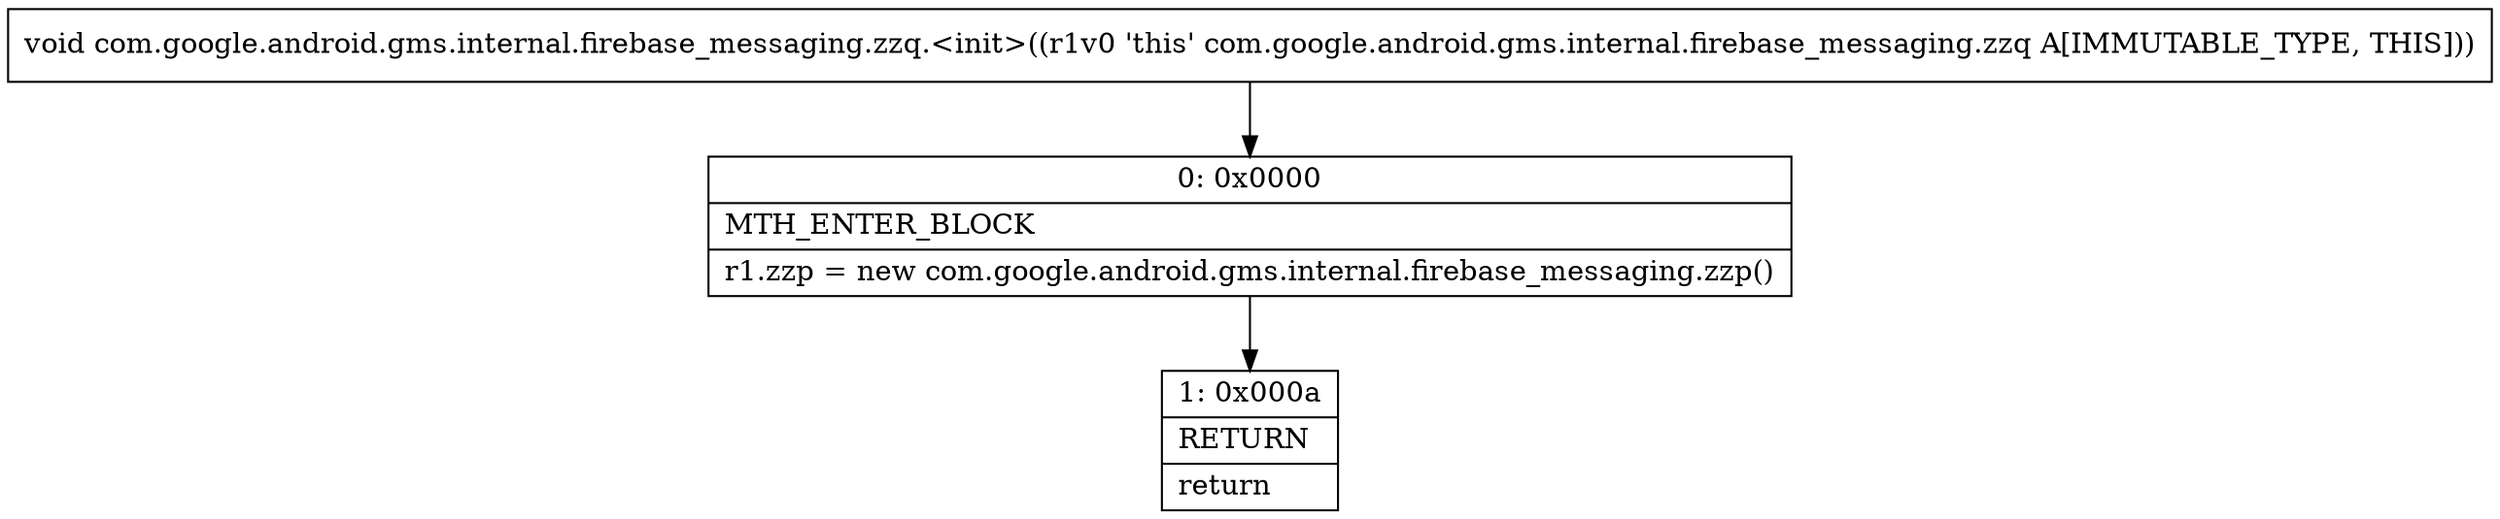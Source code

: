 digraph "CFG forcom.google.android.gms.internal.firebase_messaging.zzq.\<init\>()V" {
Node_0 [shape=record,label="{0\:\ 0x0000|MTH_ENTER_BLOCK\l|r1.zzp = new com.google.android.gms.internal.firebase_messaging.zzp()\l}"];
Node_1 [shape=record,label="{1\:\ 0x000a|RETURN\l|return\l}"];
MethodNode[shape=record,label="{void com.google.android.gms.internal.firebase_messaging.zzq.\<init\>((r1v0 'this' com.google.android.gms.internal.firebase_messaging.zzq A[IMMUTABLE_TYPE, THIS])) }"];
MethodNode -> Node_0;
Node_0 -> Node_1;
}

